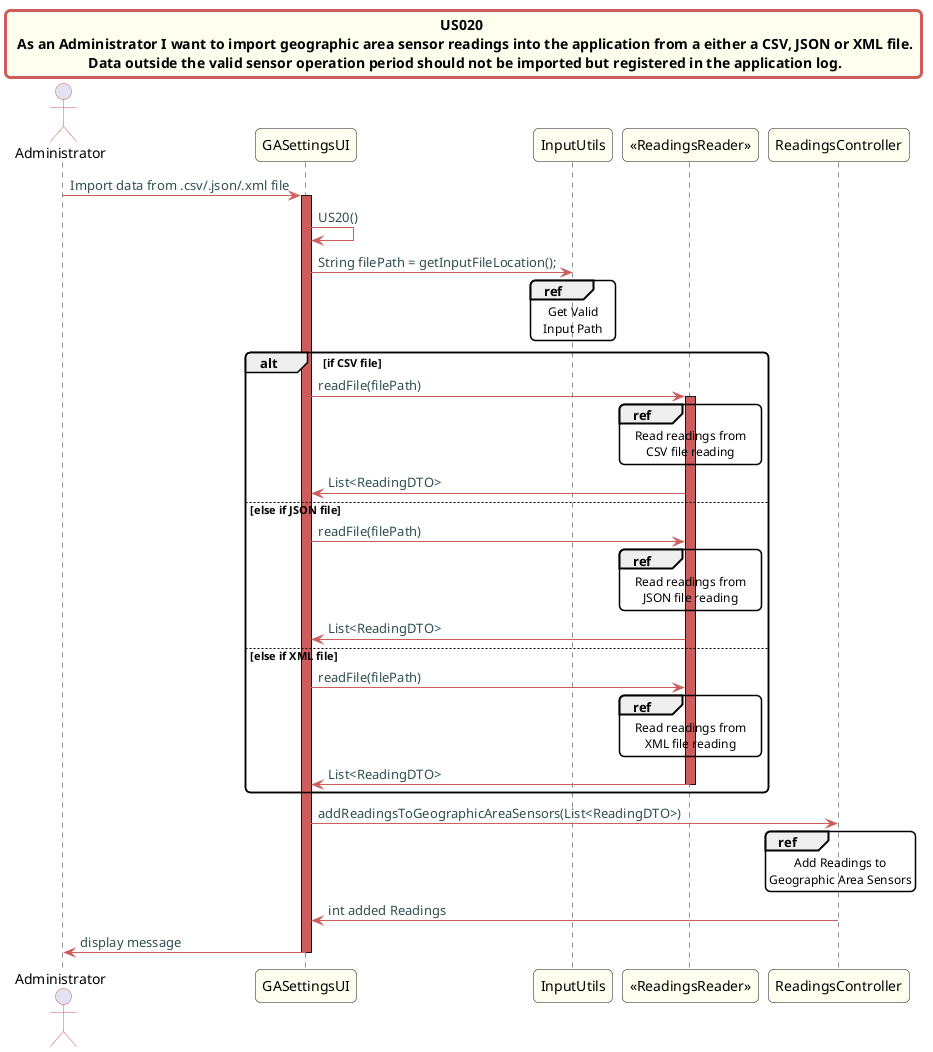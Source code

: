@startuml

skinparam titleBorderRoundCorner 10
skinparam titleBorderThickness 3
skinparam titleBorderColor indianred
skinparam titleBackgroundColor ivory
skinparam FontName quicksand

skinparam actor {
  BorderColor indianred
  }

skinparam sequence {
  LifeLineBackgroundColor indianred
  ParticipantBackgroundColor ivory
}

skinparam roundcorner 10

skinparam component {
  arrowThickness 1
  ArrowFontName Verdana
  ArrowColor indianred
  ArrowFontColor darkslategrey
}

title US020 \n  As an Administrator I want to import geographic area sensor readings into the application from a either a CSV, JSON or XML file. \n Data outside the valid sensor operation period should not be imported but registered in the application log.


actor Administrator
Administrator -> GASettingsUI: Import data from .csv/.json/.xml file
activate GASettingsUI
GASettingsUI -> GASettingsUI: US20()
GASettingsUI -> InputUtils: String filePath = getInputFileLocation();
ref over InputUtils
Get Valid
Input Path
end ref


alt if CSV file
GASettingsUI -> "<<ReadingsReader>>": readFile(filePath)
activate "<<ReadingsReader>>"
ref over "<<ReadingsReader>>"
Read readings from
CSV file reading
end ref


"<<ReadingsReader>>" -> GASettingsUI: List<ReadingDTO>
else else if JSON file
GASettingsUI -> "<<ReadingsReader>>": readFile(filePath)
ref over "<<ReadingsReader>>"
Read readings from
JSON file reading
end ref
"<<ReadingsReader>>" -> GASettingsUI: List<ReadingDTO>
else else if XML file
GASettingsUI -> "<<ReadingsReader>>": readFile(filePath)
ref over "<<ReadingsReader>>"
Read readings from
XML file reading
end ref
"<<ReadingsReader>>" -> GASettingsUI: List<ReadingDTO>
deactivate "<<ReadingsReader>>"
end


GASettingsUI -> ReadingsController: addReadingsToGeographicAreaSensors(List<ReadingDTO>)
ref over ReadingsController
Add Readings to
Geographic Area Sensors
end ref
ReadingsController -> GASettingsUI: int added Readings
GASettingsUI -> Administrator: display message
deactivate GASettingsUI

@enduml